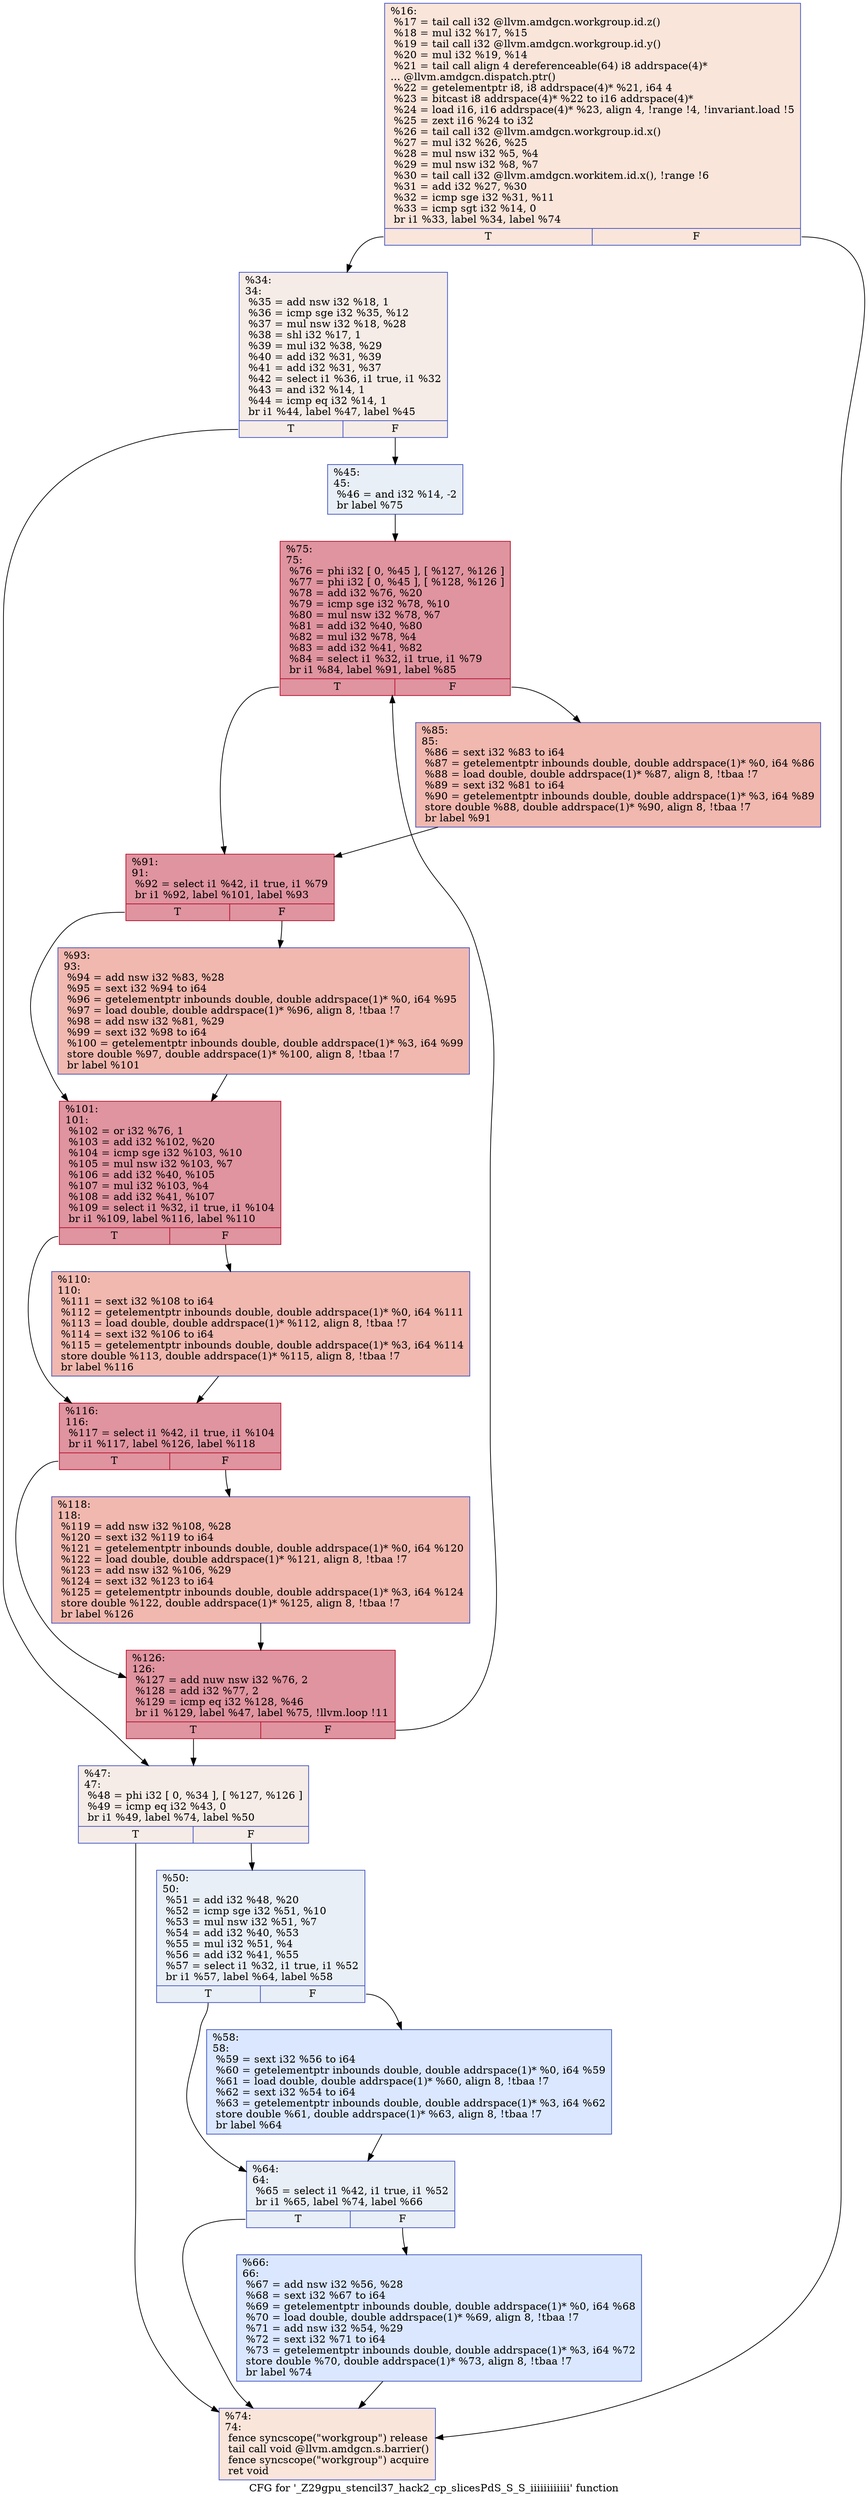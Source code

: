 digraph "CFG for '_Z29gpu_stencil37_hack2_cp_slicesPdS_S_S_iiiiiiiiiiii' function" {
	label="CFG for '_Z29gpu_stencil37_hack2_cp_slicesPdS_S_S_iiiiiiiiiiii' function";

	Node0x5ac0c30 [shape=record,color="#3d50c3ff", style=filled, fillcolor="#f4c5ad70",label="{%16:\l  %17 = tail call i32 @llvm.amdgcn.workgroup.id.z()\l  %18 = mul i32 %17, %15\l  %19 = tail call i32 @llvm.amdgcn.workgroup.id.y()\l  %20 = mul i32 %19, %14\l  %21 = tail call align 4 dereferenceable(64) i8 addrspace(4)*\l... @llvm.amdgcn.dispatch.ptr()\l  %22 = getelementptr i8, i8 addrspace(4)* %21, i64 4\l  %23 = bitcast i8 addrspace(4)* %22 to i16 addrspace(4)*\l  %24 = load i16, i16 addrspace(4)* %23, align 4, !range !4, !invariant.load !5\l  %25 = zext i16 %24 to i32\l  %26 = tail call i32 @llvm.amdgcn.workgroup.id.x()\l  %27 = mul i32 %26, %25\l  %28 = mul nsw i32 %5, %4\l  %29 = mul nsw i32 %8, %7\l  %30 = tail call i32 @llvm.amdgcn.workitem.id.x(), !range !6\l  %31 = add i32 %27, %30\l  %32 = icmp sge i32 %31, %11\l  %33 = icmp sgt i32 %14, 0\l  br i1 %33, label %34, label %74\l|{<s0>T|<s1>F}}"];
	Node0x5ac0c30:s0 -> Node0x5ac0a80;
	Node0x5ac0c30:s1 -> Node0x5ac40d0;
	Node0x5ac0a80 [shape=record,color="#3d50c3ff", style=filled, fillcolor="#ead5c970",label="{%34:\l34:                                               \l  %35 = add nsw i32 %18, 1\l  %36 = icmp sge i32 %35, %12\l  %37 = mul nsw i32 %18, %28\l  %38 = shl i32 %17, 1\l  %39 = mul i32 %38, %29\l  %40 = add i32 %31, %39\l  %41 = add i32 %31, %37\l  %42 = select i1 %36, i1 true, i1 %32\l  %43 = and i32 %14, 1\l  %44 = icmp eq i32 %14, 1\l  br i1 %44, label %47, label %45\l|{<s0>T|<s1>F}}"];
	Node0x5ac0a80:s0 -> Node0x5ac4800;
	Node0x5ac0a80:s1 -> Node0x5ac4850;
	Node0x5ac4850 [shape=record,color="#3d50c3ff", style=filled, fillcolor="#cedaeb70",label="{%45:\l45:                                               \l  %46 = and i32 %14, -2\l  br label %75\l}"];
	Node0x5ac4850 -> Node0x5ac4a50;
	Node0x5ac4800 [shape=record,color="#3d50c3ff", style=filled, fillcolor="#ead5c970",label="{%47:\l47:                                               \l  %48 = phi i32 [ 0, %34 ], [ %127, %126 ]\l  %49 = icmp eq i32 %43, 0\l  br i1 %49, label %74, label %50\l|{<s0>T|<s1>F}}"];
	Node0x5ac4800:s0 -> Node0x5ac40d0;
	Node0x5ac4800:s1 -> Node0x5ac4d10;
	Node0x5ac4d10 [shape=record,color="#3d50c3ff", style=filled, fillcolor="#cedaeb70",label="{%50:\l50:                                               \l  %51 = add i32 %48, %20\l  %52 = icmp sge i32 %51, %10\l  %53 = mul nsw i32 %51, %7\l  %54 = add i32 %40, %53\l  %55 = mul i32 %51, %4\l  %56 = add i32 %41, %55\l  %57 = select i1 %32, i1 true, i1 %52\l  br i1 %57, label %64, label %58\l|{<s0>T|<s1>F}}"];
	Node0x5ac4d10:s0 -> Node0x5ac5260;
	Node0x5ac4d10:s1 -> Node0x5ac52b0;
	Node0x5ac52b0 [shape=record,color="#3d50c3ff", style=filled, fillcolor="#abc8fd70",label="{%58:\l58:                                               \l  %59 = sext i32 %56 to i64\l  %60 = getelementptr inbounds double, double addrspace(1)* %0, i64 %59\l  %61 = load double, double addrspace(1)* %60, align 8, !tbaa !7\l  %62 = sext i32 %54 to i64\l  %63 = getelementptr inbounds double, double addrspace(1)* %3, i64 %62\l  store double %61, double addrspace(1)* %63, align 8, !tbaa !7\l  br label %64\l}"];
	Node0x5ac52b0 -> Node0x5ac5260;
	Node0x5ac5260 [shape=record,color="#3d50c3ff", style=filled, fillcolor="#cedaeb70",label="{%64:\l64:                                               \l  %65 = select i1 %42, i1 true, i1 %52\l  br i1 %65, label %74, label %66\l|{<s0>T|<s1>F}}"];
	Node0x5ac5260:s0 -> Node0x5ac40d0;
	Node0x5ac5260:s1 -> Node0x5ac3f30;
	Node0x5ac3f30 [shape=record,color="#3d50c3ff", style=filled, fillcolor="#abc8fd70",label="{%66:\l66:                                               \l  %67 = add nsw i32 %56, %28\l  %68 = sext i32 %67 to i64\l  %69 = getelementptr inbounds double, double addrspace(1)* %0, i64 %68\l  %70 = load double, double addrspace(1)* %69, align 8, !tbaa !7\l  %71 = add nsw i32 %54, %29\l  %72 = sext i32 %71 to i64\l  %73 = getelementptr inbounds double, double addrspace(1)* %3, i64 %72\l  store double %70, double addrspace(1)* %73, align 8, !tbaa !7\l  br label %74\l}"];
	Node0x5ac3f30 -> Node0x5ac40d0;
	Node0x5ac40d0 [shape=record,color="#3d50c3ff", style=filled, fillcolor="#f4c5ad70",label="{%74:\l74:                                               \l  fence syncscope(\"workgroup\") release\l  tail call void @llvm.amdgcn.s.barrier()\l  fence syncscope(\"workgroup\") acquire\l  ret void\l}"];
	Node0x5ac4a50 [shape=record,color="#b70d28ff", style=filled, fillcolor="#b70d2870",label="{%75:\l75:                                               \l  %76 = phi i32 [ 0, %45 ], [ %127, %126 ]\l  %77 = phi i32 [ 0, %45 ], [ %128, %126 ]\l  %78 = add i32 %76, %20\l  %79 = icmp sge i32 %78, %10\l  %80 = mul nsw i32 %78, %7\l  %81 = add i32 %40, %80\l  %82 = mul i32 %78, %4\l  %83 = add i32 %41, %82\l  %84 = select i1 %32, i1 true, i1 %79\l  br i1 %84, label %91, label %85\l|{<s0>T|<s1>F}}"];
	Node0x5ac4a50:s0 -> Node0x5ac6f40;
	Node0x5ac4a50:s1 -> Node0x5ac6fd0;
	Node0x5ac6fd0 [shape=record,color="#3d50c3ff", style=filled, fillcolor="#dc5d4a70",label="{%85:\l85:                                               \l  %86 = sext i32 %83 to i64\l  %87 = getelementptr inbounds double, double addrspace(1)* %0, i64 %86\l  %88 = load double, double addrspace(1)* %87, align 8, !tbaa !7\l  %89 = sext i32 %81 to i64\l  %90 = getelementptr inbounds double, double addrspace(1)* %3, i64 %89\l  store double %88, double addrspace(1)* %90, align 8, !tbaa !7\l  br label %91\l}"];
	Node0x5ac6fd0 -> Node0x5ac6f40;
	Node0x5ac6f40 [shape=record,color="#b70d28ff", style=filled, fillcolor="#b70d2870",label="{%91:\l91:                                               \l  %92 = select i1 %42, i1 true, i1 %79\l  br i1 %92, label %101, label %93\l|{<s0>T|<s1>F}}"];
	Node0x5ac6f40:s0 -> Node0x5ac7580;
	Node0x5ac6f40:s1 -> Node0x5ac75d0;
	Node0x5ac75d0 [shape=record,color="#3d50c3ff", style=filled, fillcolor="#dc5d4a70",label="{%93:\l93:                                               \l  %94 = add nsw i32 %83, %28\l  %95 = sext i32 %94 to i64\l  %96 = getelementptr inbounds double, double addrspace(1)* %0, i64 %95\l  %97 = load double, double addrspace(1)* %96, align 8, !tbaa !7\l  %98 = add nsw i32 %81, %29\l  %99 = sext i32 %98 to i64\l  %100 = getelementptr inbounds double, double addrspace(1)* %3, i64 %99\l  store double %97, double addrspace(1)* %100, align 8, !tbaa !7\l  br label %101\l}"];
	Node0x5ac75d0 -> Node0x5ac7580;
	Node0x5ac7580 [shape=record,color="#b70d28ff", style=filled, fillcolor="#b70d2870",label="{%101:\l101:                                              \l  %102 = or i32 %76, 1\l  %103 = add i32 %102, %20\l  %104 = icmp sge i32 %103, %10\l  %105 = mul nsw i32 %103, %7\l  %106 = add i32 %40, %105\l  %107 = mul i32 %103, %4\l  %108 = add i32 %41, %107\l  %109 = select i1 %32, i1 true, i1 %104\l  br i1 %109, label %116, label %110\l|{<s0>T|<s1>F}}"];
	Node0x5ac7580:s0 -> Node0x5ac8020;
	Node0x5ac7580:s1 -> Node0x5ac8070;
	Node0x5ac8070 [shape=record,color="#3d50c3ff", style=filled, fillcolor="#dc5d4a70",label="{%110:\l110:                                              \l  %111 = sext i32 %108 to i64\l  %112 = getelementptr inbounds double, double addrspace(1)* %0, i64 %111\l  %113 = load double, double addrspace(1)* %112, align 8, !tbaa !7\l  %114 = sext i32 %106 to i64\l  %115 = getelementptr inbounds double, double addrspace(1)* %3, i64 %114\l  store double %113, double addrspace(1)* %115, align 8, !tbaa !7\l  br label %116\l}"];
	Node0x5ac8070 -> Node0x5ac8020;
	Node0x5ac8020 [shape=record,color="#b70d28ff", style=filled, fillcolor="#b70d2870",label="{%116:\l116:                                              \l  %117 = select i1 %42, i1 true, i1 %104\l  br i1 %117, label %126, label %118\l|{<s0>T|<s1>F}}"];
	Node0x5ac8020:s0 -> Node0x5ac4b40;
	Node0x5ac8020:s1 -> Node0x5ac85b0;
	Node0x5ac85b0 [shape=record,color="#3d50c3ff", style=filled, fillcolor="#dc5d4a70",label="{%118:\l118:                                              \l  %119 = add nsw i32 %108, %28\l  %120 = sext i32 %119 to i64\l  %121 = getelementptr inbounds double, double addrspace(1)* %0, i64 %120\l  %122 = load double, double addrspace(1)* %121, align 8, !tbaa !7\l  %123 = add nsw i32 %106, %29\l  %124 = sext i32 %123 to i64\l  %125 = getelementptr inbounds double, double addrspace(1)* %3, i64 %124\l  store double %122, double addrspace(1)* %125, align 8, !tbaa !7\l  br label %126\l}"];
	Node0x5ac85b0 -> Node0x5ac4b40;
	Node0x5ac4b40 [shape=record,color="#b70d28ff", style=filled, fillcolor="#b70d2870",label="{%126:\l126:                                              \l  %127 = add nuw nsw i32 %76, 2\l  %128 = add i32 %77, 2\l  %129 = icmp eq i32 %128, %46\l  br i1 %129, label %47, label %75, !llvm.loop !11\l|{<s0>T|<s1>F}}"];
	Node0x5ac4b40:s0 -> Node0x5ac4800;
	Node0x5ac4b40:s1 -> Node0x5ac4a50;
}
